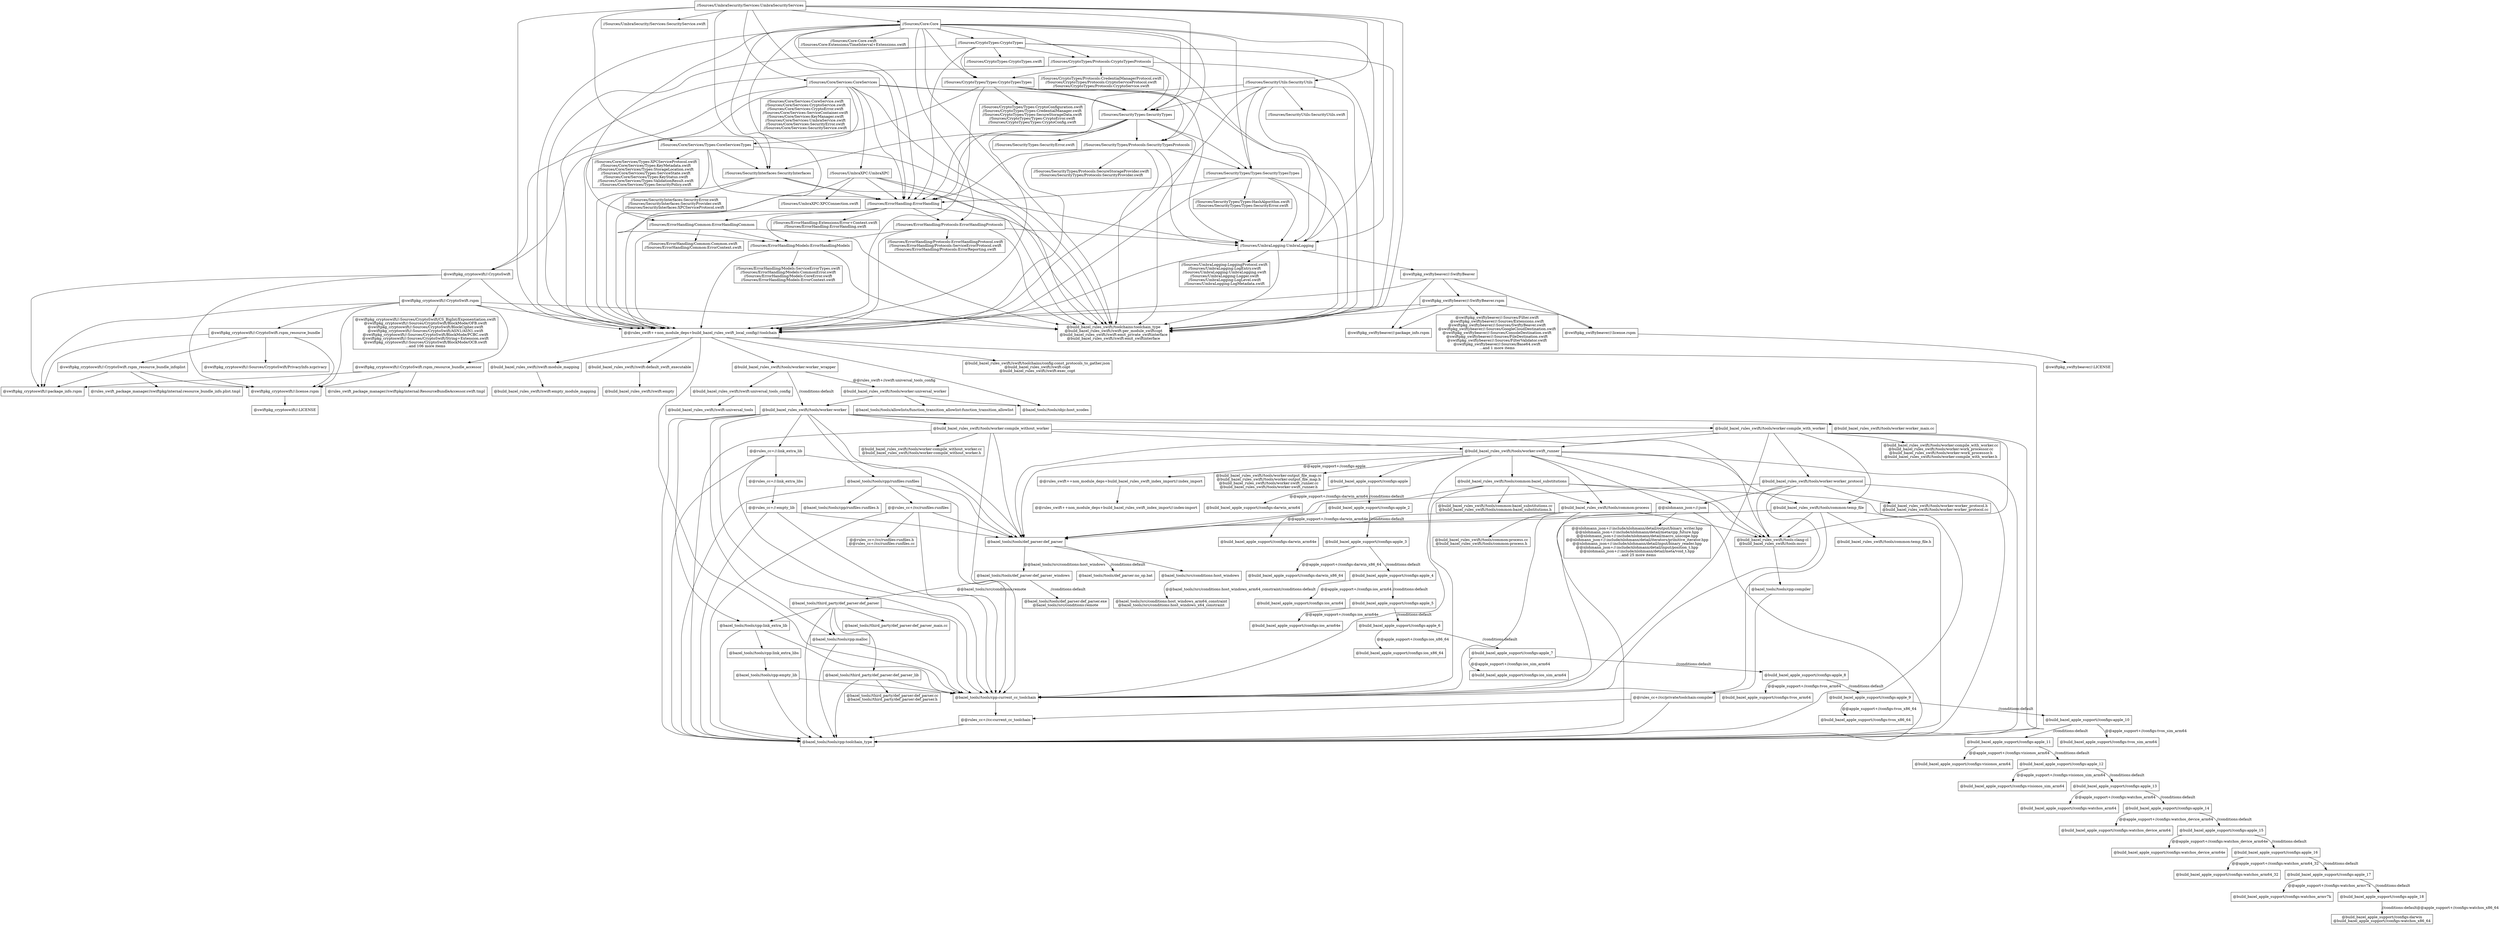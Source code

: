 digraph mygraph {
  node [shape=box];
  "//Sources/UmbraSecurity/Services:UmbraSecurityServices"
  "//Sources/UmbraSecurity/Services:UmbraSecurityServices" -> "//Sources/SecurityInterfaces:SecurityInterfaces"
  "//Sources/UmbraSecurity/Services:UmbraSecurityServices" -> "//Sources/Core/Services/Types:CoreServicesTypes"
  "//Sources/UmbraSecurity/Services:UmbraSecurityServices" -> "//Sources/UmbraSecurity/Services:SecurityService.swift"
  "//Sources/UmbraSecurity/Services:UmbraSecurityServices" -> "@@rules_swift++non_module_deps+build_bazel_rules_swift_local_config//:toolchain"
  "//Sources/UmbraSecurity/Services:UmbraSecurityServices" -> "//Sources/ErrorHandling:ErrorHandling"
  "//Sources/UmbraSecurity/Services:UmbraSecurityServices" -> "//Sources/Core/Services:CoreServices"
  "//Sources/UmbraSecurity/Services:UmbraSecurityServices" -> "//Sources/SecurityTypes:SecurityTypes"
  "//Sources/UmbraSecurity/Services:UmbraSecurityServices" -> "//Sources/Core:Core"
  "//Sources/UmbraSecurity/Services:UmbraSecurityServices" -> "//Sources/UmbraLogging:UmbraLogging"
  "//Sources/UmbraSecurity/Services:UmbraSecurityServices" -> "//Sources/SecurityUtils:SecurityUtils"
  "//Sources/UmbraSecurity/Services:UmbraSecurityServices" -> "@build_bazel_rules_swift//toolchains:toolchain_type\n@build_bazel_rules_swift//swift:per_module_swiftcopt\n@build_bazel_rules_swift//swift:emit_private_swiftinterface\n@build_bazel_rules_swift//swift:emit_swiftinterface"
  "//Sources/SecurityUtils:SecurityUtils"
  "//Sources/SecurityUtils:SecurityUtils" -> "//Sources/SecurityUtils:SecurityUtils.swift"
  "//Sources/SecurityUtils:SecurityUtils" -> "@build_bazel_rules_swift//toolchains:toolchain_type\n@build_bazel_rules_swift//swift:per_module_swiftcopt\n@build_bazel_rules_swift//swift:emit_private_swiftinterface\n@build_bazel_rules_swift//swift:emit_swiftinterface"
  "//Sources/SecurityUtils:SecurityUtils" -> "@@rules_swift++non_module_deps+build_bazel_rules_swift_local_config//:toolchain"
  "//Sources/SecurityUtils:SecurityUtils" -> "//Sources/UmbraLogging:UmbraLogging"
  "//Sources/SecurityUtils:SecurityUtils" -> "//Sources/SecurityTypes/Types:SecurityTypesTypes"
  "//Sources/SecurityUtils:SecurityUtils" -> "//Sources/SecurityTypes:SecurityTypes"
  "//Sources/SecurityUtils:SecurityUtils" -> "//Sources/ErrorHandling:ErrorHandling"
  "//Sources/SecurityUtils:SecurityUtils.swift"
  "//Sources/Core:Core"
  "//Sources/Core:Core" -> "//Sources/Core:Core.swift\n//Sources/Core:Extensions/TimeInterval+Extensions.swift"
  "//Sources/Core:Core" -> "@build_bazel_rules_swift//toolchains:toolchain_type\n@build_bazel_rules_swift//swift:per_module_swiftcopt\n@build_bazel_rules_swift//swift:emit_private_swiftinterface\n@build_bazel_rules_swift//swift:emit_swiftinterface"
  "//Sources/Core:Core" -> "@@rules_swift++non_module_deps+build_bazel_rules_swift_local_config//:toolchain"
  "//Sources/Core:Core" -> "//Sources/UmbraLogging:UmbraLogging"
  "//Sources/Core:Core" -> "//Sources/SecurityTypes/Types:SecurityTypesTypes"
  "//Sources/Core:Core" -> "//Sources/SecurityTypes/Protocols:SecurityTypesProtocols"
  "//Sources/Core:Core" -> "//Sources/CryptoTypes:CryptoTypes"
  "//Sources/Core:Core" -> "//Sources/CryptoTypes/Types:CryptoTypesTypes"
  "//Sources/Core:Core" -> "//Sources/SecurityTypes:SecurityTypes"
  "//Sources/Core:Core" -> "//Sources/CryptoTypes/Protocols:CryptoTypesProtocols"
  "//Sources/Core:Core" -> "//Sources/SecurityInterfaces:SecurityInterfaces"
  "//Sources/Core:Core" -> "//Sources/ErrorHandling:ErrorHandling"
  "//Sources/Core:Core" -> "//Sources/ErrorHandling/Protocols:ErrorHandlingProtocols"
  "//Sources/Core:Core" -> "//Sources/ErrorHandling/Models:ErrorHandlingModels"
  "//Sources/Core:Core" -> "//Sources/ErrorHandling/Common:ErrorHandlingCommon"
  "//Sources/CryptoTypes:CryptoTypes"
  "//Sources/CryptoTypes:CryptoTypes" -> "//Sources/CryptoTypes:CryptoTypes.swift"
  "//Sources/CryptoTypes:CryptoTypes" -> "@build_bazel_rules_swift//toolchains:toolchain_type\n@build_bazel_rules_swift//swift:per_module_swiftcopt\n@build_bazel_rules_swift//swift:emit_private_swiftinterface\n@build_bazel_rules_swift//swift:emit_swiftinterface"
  "//Sources/CryptoTypes:CryptoTypes" -> "@@rules_swift++non_module_deps+build_bazel_rules_swift_local_config//:toolchain"
  "//Sources/CryptoTypes:CryptoTypes" -> "//Sources/UmbraLogging:UmbraLogging"
  "//Sources/CryptoTypes:CryptoTypes" -> "//Sources/ErrorHandling:ErrorHandling"
  "//Sources/CryptoTypes:CryptoTypes" -> "//Sources/CryptoTypes/Types:CryptoTypesTypes"
  "//Sources/CryptoTypes:CryptoTypes" -> "//Sources/CryptoTypes/Protocols:CryptoTypesProtocols"
  "//Sources/CryptoTypes/Protocols:CryptoTypesProtocols"
  "//Sources/CryptoTypes/Protocols:CryptoTypesProtocols" -> "//Sources/CryptoTypes/Protocols:CredentialManagerProtocol.swift\n//Sources/CryptoTypes/Protocols:CryptoServiceProtocol.swift\n//Sources/CryptoTypes/Protocols:CryptoService.swift"
  "//Sources/CryptoTypes/Protocols:CryptoTypesProtocols" -> "@build_bazel_rules_swift//toolchains:toolchain_type\n@build_bazel_rules_swift//swift:per_module_swiftcopt\n@build_bazel_rules_swift//swift:emit_private_swiftinterface\n@build_bazel_rules_swift//swift:emit_swiftinterface"
  "//Sources/CryptoTypes/Protocols:CryptoTypesProtocols" -> "//Sources/CryptoTypes/Types:CryptoTypesTypes"
  "//Sources/CryptoTypes/Protocols:CryptoTypesProtocols" -> "@@rules_swift++non_module_deps+build_bazel_rules_swift_local_config//:toolchain"
  "//Sources/CryptoTypes/Protocols:CryptoTypesProtocols" -> "//Sources/SecurityTypes:SecurityTypes"
  "//Sources/CryptoTypes/Protocols:CredentialManagerProtocol.swift\n//Sources/CryptoTypes/Protocols:CryptoServiceProtocol.swift\n//Sources/CryptoTypes/Protocols:CryptoService.swift"
  "//Sources/CryptoTypes/Types:CryptoTypesTypes"
  "//Sources/CryptoTypes/Types:CryptoTypesTypes" -> "//Sources/CryptoTypes/Types:CryptoConfiguration.swift\n//Sources/CryptoTypes/Types:CredentialManager.swift\n//Sources/CryptoTypes/Types:SecureStorageData.swift\n//Sources/CryptoTypes/Types:CryptoError.swift\n//Sources/CryptoTypes/Types:CryptoConfig.swift"
  "//Sources/CryptoTypes/Types:CryptoTypesTypes" -> "@build_bazel_rules_swift//toolchains:toolchain_type\n@build_bazel_rules_swift//swift:per_module_swiftcopt\n@build_bazel_rules_swift//swift:emit_private_swiftinterface\n@build_bazel_rules_swift//swift:emit_swiftinterface"
  "//Sources/CryptoTypes/Types:CryptoTypesTypes" -> "//Sources/SecurityTypes:SecurityTypes"
  "//Sources/CryptoTypes/Types:CryptoTypesTypes" -> "@@rules_swift++non_module_deps+build_bazel_rules_swift_local_config//:toolchain"
  "//Sources/CryptoTypes/Types:CryptoTypesTypes" -> "@swiftpkg_cryptoswift//:CryptoSwift"
  "//Sources/CryptoTypes/Types:CryptoTypesTypes" -> "//Sources/SecurityTypes/Protocols:SecurityTypesProtocols"
  "//Sources/CryptoTypes/Types:CryptoConfiguration.swift\n//Sources/CryptoTypes/Types:CredentialManager.swift\n//Sources/CryptoTypes/Types:SecureStorageData.swift\n//Sources/CryptoTypes/Types:CryptoError.swift\n//Sources/CryptoTypes/Types:CryptoConfig.swift"
  "//Sources/CryptoTypes:CryptoTypes.swift"
  "//Sources/Core:Core.swift\n//Sources/Core:Extensions/TimeInterval+Extensions.swift"
  "//Sources/Core/Services:CoreServices"
  "//Sources/Core/Services:CoreServices" -> "//Sources/Core/Services:CoreService.swift\n//Sources/Core/Services:CryptoService.swift\n//Sources/Core/Services:CryptoError.swift\n//Sources/Core/Services:ServiceContainer.swift\n//Sources/Core/Services:KeyManager.swift\n//Sources/Core/Services:UmbraService.swift\n//Sources/Core/Services:SecurityError.swift\n//Sources/Core/Services:SecurityService.swift"
  "//Sources/Core/Services:CoreServices" -> "//Sources/Core/Services/Types:CoreServicesTypes"
  "//Sources/Core/Services:CoreServices" -> "@build_bazel_rules_swift//toolchains:toolchain_type\n@build_bazel_rules_swift//swift:per_module_swiftcopt\n@build_bazel_rules_swift//swift:emit_private_swiftinterface\n@build_bazel_rules_swift//swift:emit_swiftinterface"
  "//Sources/Core/Services:CoreServices" -> "@@rules_swift++non_module_deps+build_bazel_rules_swift_local_config//:toolchain"
  "//Sources/Core/Services:CoreServices" -> "//Sources/UmbraLogging:UmbraLogging"
  "//Sources/Core/Services:CoreServices" -> "//Sources/ErrorHandling:ErrorHandling"
  "//Sources/Core/Services:CoreServices" -> "@swiftpkg_cryptoswift//:CryptoSwift"
  "//Sources/Core/Services:CoreServices" -> "//Sources/SecurityTypes:SecurityTypes"
  "//Sources/Core/Services:CoreServices" -> "//Sources/UmbraXPC:UmbraXPC"
  "//Sources/UmbraXPC:UmbraXPC"
  "//Sources/UmbraXPC:UmbraXPC" -> "//Sources/UmbraXPC:XPCConnection.swift"
  "//Sources/UmbraXPC:UmbraXPC" -> "@build_bazel_rules_swift//toolchains:toolchain_type\n@build_bazel_rules_swift//swift:per_module_swiftcopt\n@build_bazel_rules_swift//swift:emit_private_swiftinterface\n@build_bazel_rules_swift//swift:emit_swiftinterface"
  "//Sources/UmbraXPC:UmbraXPC" -> "@@rules_swift++non_module_deps+build_bazel_rules_swift_local_config//:toolchain"
  "//Sources/UmbraXPC:UmbraXPC" -> "//Sources/UmbraLogging:UmbraLogging"
  "//Sources/UmbraXPC:UmbraXPC" -> "//Sources/ErrorHandling:ErrorHandling"
  "//Sources/UmbraXPC:XPCConnection.swift"
  "//Sources/SecurityTypes:SecurityTypes"
  "//Sources/SecurityTypes:SecurityTypes" -> "//Sources/SecurityTypes:SecurityError.swift"
  "//Sources/SecurityTypes:SecurityTypes" -> "@build_bazel_rules_swift//toolchains:toolchain_type\n@build_bazel_rules_swift//swift:per_module_swiftcopt\n@build_bazel_rules_swift//swift:emit_private_swiftinterface\n@build_bazel_rules_swift//swift:emit_swiftinterface"
  "//Sources/SecurityTypes:SecurityTypes" -> "@@rules_swift++non_module_deps+build_bazel_rules_swift_local_config//:toolchain"
  "//Sources/SecurityTypes:SecurityTypes" -> "//Sources/SecurityTypes/Types:SecurityTypesTypes"
  "//Sources/SecurityTypes:SecurityTypes" -> "//Sources/SecurityTypes/Protocols:SecurityTypesProtocols"
  "//Sources/SecurityTypes:SecurityTypes" -> "//Sources/SecurityInterfaces:SecurityInterfaces"
  "//Sources/SecurityTypes:SecurityTypes" -> "//Sources/ErrorHandling:ErrorHandling"
  "//Sources/SecurityTypes/Protocols:SecurityTypesProtocols"
  "//Sources/SecurityTypes/Protocols:SecurityTypesProtocols" -> "//Sources/SecurityTypes/Protocols:SecureStorageProvider.swift\n//Sources/SecurityTypes/Protocols:SecurityProvider.swift"
  "//Sources/SecurityTypes/Protocols:SecurityTypesProtocols" -> "@build_bazel_rules_swift//toolchains:toolchain_type\n@build_bazel_rules_swift//swift:per_module_swiftcopt\n@build_bazel_rules_swift//swift:emit_private_swiftinterface\n@build_bazel_rules_swift//swift:emit_swiftinterface"
  "//Sources/SecurityTypes/Protocols:SecurityTypesProtocols" -> "@@rules_swift++non_module_deps+build_bazel_rules_swift_local_config//:toolchain"
  "//Sources/SecurityTypes/Protocols:SecurityTypesProtocols" -> "//Sources/UmbraLogging:UmbraLogging"
  "//Sources/SecurityTypes/Protocols:SecurityTypesProtocols" -> "//Sources/SecurityTypes/Types:SecurityTypesTypes"
  "//Sources/SecurityTypes/Protocols:SecurityTypesProtocols" -> "//Sources/ErrorHandling:ErrorHandling"
  "//Sources/SecurityTypes/Protocols:SecureStorageProvider.swift\n//Sources/SecurityTypes/Protocols:SecurityProvider.swift"
  "//Sources/SecurityTypes/Types:SecurityTypesTypes"
  "//Sources/SecurityTypes/Types:SecurityTypesTypes" -> "//Sources/SecurityTypes/Types:HashAlgorithm.swift\n//Sources/SecurityTypes/Types:SecurityError.swift"
  "//Sources/SecurityTypes/Types:SecurityTypesTypes" -> "@build_bazel_rules_swift//toolchains:toolchain_type\n@build_bazel_rules_swift//swift:per_module_swiftcopt\n@build_bazel_rules_swift//swift:emit_private_swiftinterface\n@build_bazel_rules_swift//swift:emit_swiftinterface"
  "//Sources/SecurityTypes/Types:SecurityTypesTypes" -> "@@rules_swift++non_module_deps+build_bazel_rules_swift_local_config//:toolchain"
  "//Sources/SecurityTypes/Types:SecurityTypesTypes" -> "//Sources/UmbraLogging:UmbraLogging"
  "//Sources/SecurityTypes/Types:SecurityTypesTypes" -> "//Sources/ErrorHandling:ErrorHandling"
  "//Sources/SecurityTypes/Types:HashAlgorithm.swift\n//Sources/SecurityTypes/Types:SecurityError.swift"
  "//Sources/SecurityTypes:SecurityError.swift"
  "@swiftpkg_cryptoswift//:CryptoSwift"
  "@swiftpkg_cryptoswift//:CryptoSwift" -> "@swiftpkg_cryptoswift//:license.rspm"
  "@swiftpkg_cryptoswift//:CryptoSwift" -> "@swiftpkg_cryptoswift//:package_info.rspm"
  "@swiftpkg_cryptoswift//:CryptoSwift" -> "@swiftpkg_cryptoswift//:CryptoSwift.rspm"
  "@swiftpkg_cryptoswift//:CryptoSwift" -> "@@rules_swift++non_module_deps+build_bazel_rules_swift_local_config//:toolchain"
  "@swiftpkg_cryptoswift//:CryptoSwift.rspm"
  "@swiftpkg_cryptoswift//:CryptoSwift.rspm" -> "@swiftpkg_cryptoswift//:license.rspm"
  "@swiftpkg_cryptoswift//:CryptoSwift.rspm" -> "@swiftpkg_cryptoswift//:package_info.rspm"
  "@swiftpkg_cryptoswift//:CryptoSwift.rspm" -> "@swiftpkg_cryptoswift//:CryptoSwift.rspm_resource_bundle"
  "@swiftpkg_cryptoswift//:CryptoSwift.rspm" -> "@@rules_swift++non_module_deps+build_bazel_rules_swift_local_config//:toolchain"
  "@swiftpkg_cryptoswift//:CryptoSwift.rspm" -> "@swiftpkg_cryptoswift//:Sources/CryptoSwift/CS_BigInt/Exponentiation.swift\n@swiftpkg_cryptoswift//:Sources/CryptoSwift/BlockMode/OFB.swift\n@swiftpkg_cryptoswift//:Sources/CryptoSwift/BlockCipher.swift\n@swiftpkg_cryptoswift//:Sources/CryptoSwift/ASN1/ASN1.swift\n@swiftpkg_cryptoswift//:Sources/CryptoSwift/BlockMode/PCBC.swift\n@swiftpkg_cryptoswift//:Sources/CryptoSwift/String+Extension.swift\n@swiftpkg_cryptoswift//:Sources/CryptoSwift/BlockMode/OCB.swift\n...and 106 more items"
  "@swiftpkg_cryptoswift//:CryptoSwift.rspm" -> "@swiftpkg_cryptoswift//:CryptoSwift.rspm_resource_bundle_accessor"
  "@swiftpkg_cryptoswift//:CryptoSwift.rspm" -> "@build_bazel_rules_swift//toolchains:toolchain_type\n@build_bazel_rules_swift//swift:per_module_swiftcopt\n@build_bazel_rules_swift//swift:emit_private_swiftinterface\n@build_bazel_rules_swift//swift:emit_swiftinterface"
  "@swiftpkg_cryptoswift//:CryptoSwift.rspm_resource_bundle_accessor"
  "@swiftpkg_cryptoswift//:CryptoSwift.rspm_resource_bundle_accessor" -> "@swiftpkg_cryptoswift//:license.rspm"
  "@swiftpkg_cryptoswift//:CryptoSwift.rspm_resource_bundle_accessor" -> "@swiftpkg_cryptoswift//:package_info.rspm"
  "@swiftpkg_cryptoswift//:CryptoSwift.rspm_resource_bundle_accessor" -> "@rules_swift_package_manager//swiftpkg/internal:ResourceBundleAccessor.swift.tmpl"
  "@rules_swift_package_manager//swiftpkg/internal:ResourceBundleAccessor.swift.tmpl"
  "@swiftpkg_cryptoswift//:Sources/CryptoSwift/CS_BigInt/Exponentiation.swift\n@swiftpkg_cryptoswift//:Sources/CryptoSwift/BlockMode/OFB.swift\n@swiftpkg_cryptoswift//:Sources/CryptoSwift/BlockCipher.swift\n@swiftpkg_cryptoswift//:Sources/CryptoSwift/ASN1/ASN1.swift\n@swiftpkg_cryptoswift//:Sources/CryptoSwift/BlockMode/PCBC.swift\n@swiftpkg_cryptoswift//:Sources/CryptoSwift/String+Extension.swift\n@swiftpkg_cryptoswift//:Sources/CryptoSwift/BlockMode/OCB.swift\n...and 106 more items"
  "@swiftpkg_cryptoswift//:CryptoSwift.rspm_resource_bundle"
  "@swiftpkg_cryptoswift//:CryptoSwift.rspm_resource_bundle" -> "@swiftpkg_cryptoswift//:license.rspm"
  "@swiftpkg_cryptoswift//:CryptoSwift.rspm_resource_bundle" -> "@swiftpkg_cryptoswift//:package_info.rspm"
  "@swiftpkg_cryptoswift//:CryptoSwift.rspm_resource_bundle" -> "@swiftpkg_cryptoswift//:CryptoSwift.rspm_resource_bundle_infoplist"
  "@swiftpkg_cryptoswift//:CryptoSwift.rspm_resource_bundle" -> "@swiftpkg_cryptoswift//:Sources/CryptoSwift/PrivacyInfo.xcprivacy"
  "@swiftpkg_cryptoswift//:Sources/CryptoSwift/PrivacyInfo.xcprivacy"
  "@swiftpkg_cryptoswift//:CryptoSwift.rspm_resource_bundle_infoplist"
  "@swiftpkg_cryptoswift//:CryptoSwift.rspm_resource_bundle_infoplist" -> "@swiftpkg_cryptoswift//:license.rspm"
  "@swiftpkg_cryptoswift//:CryptoSwift.rspm_resource_bundle_infoplist" -> "@swiftpkg_cryptoswift//:package_info.rspm"
  "@swiftpkg_cryptoswift//:CryptoSwift.rspm_resource_bundle_infoplist" -> "@rules_swift_package_manager//swiftpkg/internal:resource_bundle_info.plist.tmpl"
  "@rules_swift_package_manager//swiftpkg/internal:resource_bundle_info.plist.tmpl"
  "@swiftpkg_cryptoswift//:package_info.rspm"
  "@swiftpkg_cryptoswift//:license.rspm"
  "@swiftpkg_cryptoswift//:license.rspm" -> "@swiftpkg_cryptoswift//:LICENSE"
  "@swiftpkg_cryptoswift//:LICENSE"
  "//Sources/Core/Services:CoreService.swift\n//Sources/Core/Services:CryptoService.swift\n//Sources/Core/Services:CryptoError.swift\n//Sources/Core/Services:ServiceContainer.swift\n//Sources/Core/Services:KeyManager.swift\n//Sources/Core/Services:UmbraService.swift\n//Sources/Core/Services:SecurityError.swift\n//Sources/Core/Services:SecurityService.swift"
  "//Sources/UmbraSecurity/Services:SecurityService.swift"
  "//Sources/Core/Services/Types:CoreServicesTypes"
  "//Sources/Core/Services/Types:CoreServicesTypes" -> "//Sources/Core/Services/Types:XPCServiceProtocol.swift\n//Sources/Core/Services/Types:KeyMetadata.swift\n//Sources/Core/Services/Types:StorageLocation.swift\n//Sources/Core/Services/Types:ServiceState.swift\n//Sources/Core/Services/Types:KeyStatus.swift\n//Sources/Core/Services/Types:ValidationResult.swift\n//Sources/Core/Services/Types:SecurityPolicy.swift"
  "//Sources/Core/Services/Types:CoreServicesTypes" -> "@build_bazel_rules_swift//toolchains:toolchain_type\n@build_bazel_rules_swift//swift:per_module_swiftcopt\n@build_bazel_rules_swift//swift:emit_private_swiftinterface\n@build_bazel_rules_swift//swift:emit_swiftinterface"
  "//Sources/Core/Services/Types:CoreServicesTypes" -> "@@rules_swift++non_module_deps+build_bazel_rules_swift_local_config//:toolchain"
  "//Sources/Core/Services/Types:CoreServicesTypes" -> "//Sources/SecurityInterfaces:SecurityInterfaces"
  "//Sources/Core/Services/Types:CoreServicesTypes" -> "//Sources/ErrorHandling:ErrorHandling"
  "//Sources/Core/Services/Types:XPCServiceProtocol.swift\n//Sources/Core/Services/Types:KeyMetadata.swift\n//Sources/Core/Services/Types:StorageLocation.swift\n//Sources/Core/Services/Types:ServiceState.swift\n//Sources/Core/Services/Types:KeyStatus.swift\n//Sources/Core/Services/Types:ValidationResult.swift\n//Sources/Core/Services/Types:SecurityPolicy.swift"
  "//Sources/SecurityInterfaces:SecurityInterfaces"
  "//Sources/SecurityInterfaces:SecurityInterfaces" -> "//Sources/ErrorHandling:ErrorHandling"
  "//Sources/SecurityInterfaces:SecurityInterfaces" -> "//Sources/SecurityInterfaces:SecurityError.swift\n//Sources/SecurityInterfaces:SecurityProvider.swift\n//Sources/SecurityInterfaces:XPCServiceProtocol.swift"
  "//Sources/SecurityInterfaces:SecurityInterfaces" -> "@@rules_swift++non_module_deps+build_bazel_rules_swift_local_config//:toolchain"
  "//Sources/SecurityInterfaces:SecurityInterfaces" -> "@build_bazel_rules_swift//toolchains:toolchain_type\n@build_bazel_rules_swift//swift:per_module_swiftcopt\n@build_bazel_rules_swift//swift:emit_private_swiftinterface\n@build_bazel_rules_swift//swift:emit_swiftinterface"
  "//Sources/SecurityInterfaces:SecurityError.swift\n//Sources/SecurityInterfaces:SecurityProvider.swift\n//Sources/SecurityInterfaces:XPCServiceProtocol.swift"
  "//Sources/ErrorHandling:ErrorHandling"
  "//Sources/ErrorHandling:ErrorHandling" -> "//Sources/ErrorHandling:Extensions/Error+Context.swift\n//Sources/ErrorHandling:ErrorHandling.swift"
  "//Sources/ErrorHandling:ErrorHandling" -> "@build_bazel_rules_swift//toolchains:toolchain_type\n@build_bazel_rules_swift//swift:per_module_swiftcopt\n@build_bazel_rules_swift//swift:emit_private_swiftinterface\n@build_bazel_rules_swift//swift:emit_swiftinterface"
  "//Sources/ErrorHandling:ErrorHandling" -> "//Sources/ErrorHandling/Common:ErrorHandlingCommon"
  "//Sources/ErrorHandling:ErrorHandling" -> "@@rules_swift++non_module_deps+build_bazel_rules_swift_local_config//:toolchain"
  "//Sources/ErrorHandling:ErrorHandling" -> "//Sources/ErrorHandling/Protocols:ErrorHandlingProtocols"
  "//Sources/ErrorHandling:ErrorHandling" -> "//Sources/ErrorHandling/Models:ErrorHandlingModels"
  "//Sources/ErrorHandling/Protocols:ErrorHandlingProtocols"
  "//Sources/ErrorHandling/Protocols:ErrorHandlingProtocols" -> "//Sources/ErrorHandling/Protocols:ErrorHandlingProtocol.swift\n//Sources/ErrorHandling/Protocols:ServiceErrorProtocol.swift\n//Sources/ErrorHandling/Protocols:ErrorReporting.swift"
  "//Sources/ErrorHandling/Protocols:ErrorHandlingProtocols" -> "//Sources/ErrorHandling/Models:ErrorHandlingModels"
  "//Sources/ErrorHandling/Protocols:ErrorHandlingProtocols" -> "@@rules_swift++non_module_deps+build_bazel_rules_swift_local_config//:toolchain"
  "//Sources/ErrorHandling/Protocols:ErrorHandlingProtocols" -> "//Sources/UmbraLogging:UmbraLogging"
  "//Sources/ErrorHandling/Protocols:ErrorHandlingProtocols" -> "@build_bazel_rules_swift//toolchains:toolchain_type\n@build_bazel_rules_swift//swift:per_module_swiftcopt\n@build_bazel_rules_swift//swift:emit_private_swiftinterface\n@build_bazel_rules_swift//swift:emit_swiftinterface"
  "//Sources/UmbraLogging:UmbraLogging"
  "//Sources/UmbraLogging:UmbraLogging" -> "//Sources/UmbraLogging:LoggingProtocol.swift\n//Sources/UmbraLogging:LogEntry.swift\n//Sources/UmbraLogging:UmbraLogging.swift\n//Sources/UmbraLogging:Logger.swift\n//Sources/UmbraLogging:LogLevel.swift\n//Sources/UmbraLogging:LogMetadata.swift"
  "//Sources/UmbraLogging:UmbraLogging" -> "@build_bazel_rules_swift//toolchains:toolchain_type\n@build_bazel_rules_swift//swift:per_module_swiftcopt\n@build_bazel_rules_swift//swift:emit_private_swiftinterface\n@build_bazel_rules_swift//swift:emit_swiftinterface"
  "//Sources/UmbraLogging:UmbraLogging" -> "@@rules_swift++non_module_deps+build_bazel_rules_swift_local_config//:toolchain"
  "//Sources/UmbraLogging:UmbraLogging" -> "@swiftpkg_swiftybeaver//:SwiftyBeaver"
  "@swiftpkg_swiftybeaver//:SwiftyBeaver"
  "@swiftpkg_swiftybeaver//:SwiftyBeaver" -> "@swiftpkg_swiftybeaver//:license.rspm"
  "@swiftpkg_swiftybeaver//:SwiftyBeaver" -> "@swiftpkg_swiftybeaver//:package_info.rspm"
  "@swiftpkg_swiftybeaver//:SwiftyBeaver" -> "@swiftpkg_swiftybeaver//:SwiftyBeaver.rspm"
  "@swiftpkg_swiftybeaver//:SwiftyBeaver" -> "@@rules_swift++non_module_deps+build_bazel_rules_swift_local_config//:toolchain"
  "@swiftpkg_swiftybeaver//:SwiftyBeaver.rspm"
  "@swiftpkg_swiftybeaver//:SwiftyBeaver.rspm" -> "@swiftpkg_swiftybeaver//:license.rspm"
  "@swiftpkg_swiftybeaver//:SwiftyBeaver.rspm" -> "@swiftpkg_swiftybeaver//:package_info.rspm"
  "@swiftpkg_swiftybeaver//:SwiftyBeaver.rspm" -> "@@rules_swift++non_module_deps+build_bazel_rules_swift_local_config//:toolchain"
  "@swiftpkg_swiftybeaver//:SwiftyBeaver.rspm" -> "@swiftpkg_swiftybeaver//:Sources/Filter.swift\n@swiftpkg_swiftybeaver//:Sources/Extensions.swift\n@swiftpkg_swiftybeaver//:Sources/SwiftyBeaver.swift\n@swiftpkg_swiftybeaver//:Sources/GoogleCloudDestination.swift\n@swiftpkg_swiftybeaver//:Sources/ConsoleDestination.swift\n@swiftpkg_swiftybeaver//:Sources/FileDestination.swift\n@swiftpkg_swiftybeaver//:Sources/FilterValidator.swift\n@swiftpkg_swiftybeaver//:Sources/Base64.swift\n...and 1 more items"
  "@swiftpkg_swiftybeaver//:SwiftyBeaver.rspm" -> "@build_bazel_rules_swift//toolchains:toolchain_type\n@build_bazel_rules_swift//swift:per_module_swiftcopt\n@build_bazel_rules_swift//swift:emit_private_swiftinterface\n@build_bazel_rules_swift//swift:emit_swiftinterface"
  "@swiftpkg_swiftybeaver//:Sources/Filter.swift\n@swiftpkg_swiftybeaver//:Sources/Extensions.swift\n@swiftpkg_swiftybeaver//:Sources/SwiftyBeaver.swift\n@swiftpkg_swiftybeaver//:Sources/GoogleCloudDestination.swift\n@swiftpkg_swiftybeaver//:Sources/ConsoleDestination.swift\n@swiftpkg_swiftybeaver//:Sources/FileDestination.swift\n@swiftpkg_swiftybeaver//:Sources/FilterValidator.swift\n@swiftpkg_swiftybeaver//:Sources/Base64.swift\n...and 1 more items"
  "@swiftpkg_swiftybeaver//:package_info.rspm"
  "@swiftpkg_swiftybeaver//:license.rspm"
  "@swiftpkg_swiftybeaver//:license.rspm" -> "@swiftpkg_swiftybeaver//:LICENSE"
  "@swiftpkg_swiftybeaver//:LICENSE"
  "//Sources/UmbraLogging:LoggingProtocol.swift\n//Sources/UmbraLogging:LogEntry.swift\n//Sources/UmbraLogging:UmbraLogging.swift\n//Sources/UmbraLogging:Logger.swift\n//Sources/UmbraLogging:LogLevel.swift\n//Sources/UmbraLogging:LogMetadata.swift"
  "//Sources/ErrorHandling/Protocols:ErrorHandlingProtocol.swift\n//Sources/ErrorHandling/Protocols:ServiceErrorProtocol.swift\n//Sources/ErrorHandling/Protocols:ErrorReporting.swift"
  "//Sources/ErrorHandling/Common:ErrorHandlingCommon"
  "//Sources/ErrorHandling/Common:ErrorHandlingCommon" -> "//Sources/ErrorHandling/Common:Common.swift\n//Sources/ErrorHandling/Common:ErrorContext.swift"
  "//Sources/ErrorHandling/Common:ErrorHandlingCommon" -> "@build_bazel_rules_swift//toolchains:toolchain_type\n@build_bazel_rules_swift//swift:per_module_swiftcopt\n@build_bazel_rules_swift//swift:emit_private_swiftinterface\n@build_bazel_rules_swift//swift:emit_swiftinterface"
  "//Sources/ErrorHandling/Common:ErrorHandlingCommon" -> "@@rules_swift++non_module_deps+build_bazel_rules_swift_local_config//:toolchain"
  "//Sources/ErrorHandling/Common:ErrorHandlingCommon" -> "//Sources/ErrorHandling/Models:ErrorHandlingModels"
  "//Sources/ErrorHandling/Models:ErrorHandlingModels"
  "//Sources/ErrorHandling/Models:ErrorHandlingModels" -> "//Sources/ErrorHandling/Models:ServiceErrorTypes.swift\n//Sources/ErrorHandling/Models:CommonError.swift\n//Sources/ErrorHandling/Models:CoreError.swift\n//Sources/ErrorHandling/Models:ErrorContext.swift"
  "//Sources/ErrorHandling/Models:ErrorHandlingModels" -> "@build_bazel_rules_swift//toolchains:toolchain_type\n@build_bazel_rules_swift//swift:per_module_swiftcopt\n@build_bazel_rules_swift//swift:emit_private_swiftinterface\n@build_bazel_rules_swift//swift:emit_swiftinterface"
  "//Sources/ErrorHandling/Models:ErrorHandlingModels" -> "@@rules_swift++non_module_deps+build_bazel_rules_swift_local_config//:toolchain"
  "//Sources/ErrorHandling/Models:ServiceErrorTypes.swift\n//Sources/ErrorHandling/Models:CommonError.swift\n//Sources/ErrorHandling/Models:CoreError.swift\n//Sources/ErrorHandling/Models:ErrorContext.swift"
  "@@rules_swift++non_module_deps+build_bazel_rules_swift_local_config//:toolchain"
  "@@rules_swift++non_module_deps+build_bazel_rules_swift_local_config//:toolchain" -> "@build_bazel_rules_swift//swift:default_swift_executable"
  "@@rules_swift++non_module_deps+build_bazel_rules_swift_local_config//:toolchain" -> "@bazel_tools//tools/cpp:toolchain_type"
  "@@rules_swift++non_module_deps+build_bazel_rules_swift_local_config//:toolchain" -> "@bazel_tools//tools/objc:host_xcodes"
  "@@rules_swift++non_module_deps+build_bazel_rules_swift_local_config//:toolchain" -> "@build_bazel_rules_swift//tools/worker:worker_wrapper"
  "@@rules_swift++non_module_deps+build_bazel_rules_swift_local_config//:toolchain" -> "@build_bazel_rules_swift//swift/toolchains/config:const_protocols_to_gather.json\n@build_bazel_rules_swift//swift:copt\n@build_bazel_rules_swift//swift:exec_copt"
  "@@rules_swift++non_module_deps+build_bazel_rules_swift_local_config//:toolchain" -> "@bazel_tools//tools/cpp:current_cc_toolchain"
  "@@rules_swift++non_module_deps+build_bazel_rules_swift_local_config//:toolchain" -> "@build_bazel_rules_swift//swift:module_mapping"
  "@build_bazel_rules_swift//swift:module_mapping"
  "@build_bazel_rules_swift//swift:module_mapping" -> "@build_bazel_rules_swift//swift:empty_module_mapping"
  "@build_bazel_rules_swift//swift:empty_module_mapping"
  "@build_bazel_rules_swift//swift/toolchains/config:const_protocols_to_gather.json\n@build_bazel_rules_swift//swift:copt\n@build_bazel_rules_swift//swift:exec_copt"
  "@build_bazel_rules_swift//tools/worker:worker_wrapper"
  "@build_bazel_rules_swift//tools/worker:worker_wrapper" -> "@build_bazel_rules_swift//tools/worker:universal_worker"
  [label="@@rules_swift+//swift:universal_tools_config"];
  "@build_bazel_rules_swift//tools/worker:worker_wrapper" -> "@build_bazel_rules_swift//swift:universal_tools_config"
  "@build_bazel_rules_swift//tools/worker:worker_wrapper" -> "@build_bazel_rules_swift//tools/worker:worker"
  [label="//conditions:default"];
  "@build_bazel_rules_swift//swift:universal_tools_config"
  "@build_bazel_rules_swift//swift:universal_tools_config" -> "@build_bazel_rules_swift//swift:universal_tools"
  "@build_bazel_rules_swift//swift:universal_tools"
  "@build_bazel_rules_swift//tools/worker:universal_worker"
  "@build_bazel_rules_swift//tools/worker:universal_worker" -> "@build_bazel_rules_swift//tools/worker:worker"
  "@build_bazel_rules_swift//tools/worker:universal_worker" -> "@bazel_tools//tools/objc:host_xcodes"
  "@build_bazel_rules_swift//tools/worker:universal_worker" -> "@bazel_tools//tools/allowlists/function_transition_allowlist:function_transition_allowlist"
  "@bazel_tools//tools/allowlists/function_transition_allowlist:function_transition_allowlist"
  "@build_bazel_rules_swift//tools/worker:worker"
  "@build_bazel_rules_swift//tools/worker:worker" -> "@build_bazel_rules_swift//tools/worker:worker_main.cc"
  "@build_bazel_rules_swift//tools/worker:worker" -> "@build_bazel_rules_swift//tools/worker:compile_with_worker"
  "@build_bazel_rules_swift//tools/worker:worker" -> "@build_bazel_rules_swift//tools/worker:compile_without_worker"
  "@build_bazel_rules_swift//tools/worker:worker" -> "@bazel_tools//tools/cpp/runfiles:runfiles"
  "@build_bazel_rules_swift//tools/worker:worker" -> "@@rules_cc+//:link_extra_lib"
  "@build_bazel_rules_swift//tools/worker:worker" -> "@bazel_tools//tools/cpp:malloc"
  "@build_bazel_rules_swift//tools/worker:worker" -> "@bazel_tools//tools/cpp:link_extra_lib"
  "@build_bazel_rules_swift//tools/worker:worker" -> "@bazel_tools//tools/cpp:current_cc_toolchain"
  "@build_bazel_rules_swift//tools/worker:worker" -> "@bazel_tools//tools/def_parser:def_parser"
  "@build_bazel_rules_swift//tools/worker:worker" -> "@bazel_tools//tools/cpp:toolchain_type"
  "@@rules_cc+//:link_extra_lib"
  "@@rules_cc+//:link_extra_lib" -> "@@rules_cc+//:link_extra_libs"
  "@@rules_cc+//:link_extra_lib" -> "@bazel_tools//tools/def_parser:def_parser"
  "@@rules_cc+//:link_extra_lib" -> "@bazel_tools//tools/cpp:current_cc_toolchain"
  "@@rules_cc+//:link_extra_lib" -> "@bazel_tools//tools/cpp:toolchain_type"
  "@@rules_cc+//:link_extra_libs"
  "@@rules_cc+//:link_extra_libs" -> "@@rules_cc+//:empty_lib"
  "@bazel_tools//tools/cpp/runfiles:runfiles"
  "@bazel_tools//tools/cpp/runfiles:runfiles" -> "@bazel_tools//tools/cpp/runfiles:runfiles.h"
  "@bazel_tools//tools/cpp/runfiles:runfiles" -> "@@rules_cc+//cc/runfiles:runfiles"
  "@bazel_tools//tools/cpp/runfiles:runfiles" -> "@bazel_tools//tools/def_parser:def_parser"
  "@bazel_tools//tools/cpp/runfiles:runfiles" -> "@bazel_tools//tools/cpp:current_cc_toolchain"
  "@bazel_tools//tools/cpp/runfiles:runfiles" -> "@bazel_tools//tools/cpp:toolchain_type"
  "@@rules_cc+//cc/runfiles:runfiles"
  "@@rules_cc+//cc/runfiles:runfiles" -> "@@rules_cc+//cc/runfiles:runfiles.h\n@@rules_cc+//cc/runfiles:runfiles.cc"
  "@@rules_cc+//cc/runfiles:runfiles" -> "@bazel_tools//tools/cpp:toolchain_type"
  "@@rules_cc+//cc/runfiles:runfiles" -> "@bazel_tools//tools/cpp:current_cc_toolchain"
  "@@rules_cc+//cc/runfiles:runfiles" -> "@bazel_tools//tools/def_parser:def_parser"
  "@@rules_cc+//cc/runfiles:runfiles.h\n@@rules_cc+//cc/runfiles:runfiles.cc"
  "@bazel_tools//tools/cpp/runfiles:runfiles.h"
  "@build_bazel_rules_swift//tools/worker:compile_without_worker"
  "@build_bazel_rules_swift//tools/worker:compile_without_worker" -> "@build_bazel_rules_swift//tools/worker:compile_without_worker.cc\n@build_bazel_rules_swift//tools/worker:compile_without_worker.h"
  "@build_bazel_rules_swift//tools/worker:compile_without_worker" -> "@build_bazel_rules_swift//tools:clang-cl\n@build_bazel_rules_swift//tools:msvc"
  "@build_bazel_rules_swift//tools/worker:compile_without_worker" -> "@build_bazel_rules_swift//tools/worker:swift_runner"
  "@build_bazel_rules_swift//tools/worker:compile_without_worker" -> "@bazel_tools//tools/def_parser:def_parser"
  "@build_bazel_rules_swift//tools/worker:compile_without_worker" -> "@bazel_tools//tools/cpp:current_cc_toolchain"
  "@build_bazel_rules_swift//tools/worker:compile_without_worker" -> "@bazel_tools//tools/cpp:toolchain_type"
  "@build_bazel_rules_swift//tools/worker:compile_without_worker.cc\n@build_bazel_rules_swift//tools/worker:compile_without_worker.h"
  "@build_bazel_rules_swift//tools/worker:compile_with_worker"
  "@build_bazel_rules_swift//tools/worker:compile_with_worker" -> "@build_bazel_rules_swift//tools/worker:compile_with_worker.cc\n@build_bazel_rules_swift//tools/worker:work_processor.cc\n@build_bazel_rules_swift//tools/worker:work_processor.h\n@build_bazel_rules_swift//tools/worker:compile_with_worker.h"
  "@build_bazel_rules_swift//tools/worker:compile_with_worker" -> "@build_bazel_rules_swift//tools/worker:swift_runner"
  "@build_bazel_rules_swift//tools/worker:compile_with_worker" -> "@build_bazel_rules_swift//tools/worker:worker_protocol"
  "@build_bazel_rules_swift//tools/worker:compile_with_worker" -> "@build_bazel_rules_swift//tools:clang-cl\n@build_bazel_rules_swift//tools:msvc"
  "@build_bazel_rules_swift//tools/worker:compile_with_worker" -> "@build_bazel_rules_swift//tools/common:temp_file"
  "@build_bazel_rules_swift//tools/worker:compile_with_worker" -> "@bazel_tools//tools/def_parser:def_parser"
  "@build_bazel_rules_swift//tools/worker:compile_with_worker" -> "@bazel_tools//tools/cpp:current_cc_toolchain"
  "@build_bazel_rules_swift//tools/worker:compile_with_worker" -> "@bazel_tools//tools/cpp:toolchain_type"
  "@build_bazel_rules_swift//tools/worker:worker_protocol"
  "@build_bazel_rules_swift//tools/worker:worker_protocol" -> "@build_bazel_rules_swift//tools/worker:worker_protocol.h\n@build_bazel_rules_swift//tools/worker:worker_protocol.cc"
  "@build_bazel_rules_swift//tools/worker:worker_protocol" -> "@build_bazel_rules_swift//tools:clang-cl\n@build_bazel_rules_swift//tools:msvc"
  "@build_bazel_rules_swift//tools/worker:worker_protocol" -> "@@nlohmann_json+//:json"
  "@build_bazel_rules_swift//tools/worker:worker_protocol" -> "@bazel_tools//tools/cpp:current_cc_toolchain"
  "@build_bazel_rules_swift//tools/worker:worker_protocol" -> "@bazel_tools//tools/cpp:toolchain_type"
  "@build_bazel_rules_swift//tools/worker:worker_protocol" -> "@bazel_tools//tools/def_parser:def_parser"
  "@build_bazel_rules_swift//tools/worker:worker_protocol.h\n@build_bazel_rules_swift//tools/worker:worker_protocol.cc"
  "@build_bazel_rules_swift//tools/worker:swift_runner"
  "@build_bazel_rules_swift//tools/worker:swift_runner" -> "@build_bazel_rules_swift//tools/worker:output_file_map.cc\n@build_bazel_rules_swift//tools/worker:output_file_map.h\n@build_bazel_rules_swift//tools/worker:swift_runner.cc\n@build_bazel_rules_swift//tools/worker:swift_runner.h"
  "@build_bazel_rules_swift//tools/worker:swift_runner" -> "@build_bazel_apple_support//configs:apple"
  "@build_bazel_rules_swift//tools/worker:swift_runner" -> "@build_bazel_rules_swift//tools:clang-cl\n@build_bazel_rules_swift//tools:msvc"
  "@build_bazel_rules_swift//tools/worker:swift_runner" -> "@@rules_swift++non_module_deps+build_bazel_rules_swift_index_import//:index_import"
  [label="@@apple_support+//configs:apple"];
  "@build_bazel_rules_swift//tools/worker:swift_runner" -> "@build_bazel_rules_swift//tools/common:bazel_substitutions"
  "@build_bazel_rules_swift//tools/worker:swift_runner" -> "@build_bazel_rules_swift//tools/common:temp_file"
  "@build_bazel_rules_swift//tools/worker:swift_runner" -> "@@nlohmann_json+//:json"
  "@build_bazel_rules_swift//tools/worker:swift_runner" -> "@build_bazel_rules_swift//tools/common:process"
  "@build_bazel_rules_swift//tools/worker:swift_runner" -> "@bazel_tools//tools/cpp:current_cc_toolchain"
  "@build_bazel_rules_swift//tools/worker:swift_runner" -> "@bazel_tools//tools/cpp:toolchain_type"
  "@build_bazel_rules_swift//tools/worker:swift_runner" -> "@bazel_tools//tools/def_parser:def_parser"
  "@@nlohmann_json+//:json"
  "@@nlohmann_json+//:json" -> "@@nlohmann_json+//:include/nlohmann/detail/output/binary_writer.hpp\n@@nlohmann_json+//:include/nlohmann/detail/meta/cpp_future.hpp\n@@nlohmann_json+//:include/nlohmann/detail/macro_unscope.hpp\n@@nlohmann_json+//:include/nlohmann/detail/iterators/primitive_iterator.hpp\n@@nlohmann_json+//:include/nlohmann/detail/input/binary_reader.hpp\n@@nlohmann_json+//:include/nlohmann/detail/input/position_t.hpp\n@@nlohmann_json+//:include/nlohmann/detail/meta/void_t.hpp\n...and 25 more items"
  "@@nlohmann_json+//:json" -> "@bazel_tools//tools/cpp:toolchain_type"
  "@@nlohmann_json+//:json" -> "@bazel_tools//tools/def_parser:def_parser"
  "@@nlohmann_json+//:json" -> "@bazel_tools//tools/cpp:current_cc_toolchain"
  "@@nlohmann_json+//:include/nlohmann/detail/output/binary_writer.hpp\n@@nlohmann_json+//:include/nlohmann/detail/meta/cpp_future.hpp\n@@nlohmann_json+//:include/nlohmann/detail/macro_unscope.hpp\n@@nlohmann_json+//:include/nlohmann/detail/iterators/primitive_iterator.hpp\n@@nlohmann_json+//:include/nlohmann/detail/input/binary_reader.hpp\n@@nlohmann_json+//:include/nlohmann/detail/input/position_t.hpp\n@@nlohmann_json+//:include/nlohmann/detail/meta/void_t.hpp\n...and 25 more items"
  "@build_bazel_rules_swift//tools/common:temp_file"
  "@build_bazel_rules_swift//tools/common:temp_file" -> "@build_bazel_rules_swift//tools:clang-cl\n@build_bazel_rules_swift//tools:msvc"
  "@build_bazel_rules_swift//tools/common:temp_file" -> "@build_bazel_rules_swift//tools/common:temp_file.h"
  "@build_bazel_rules_swift//tools/common:temp_file" -> "@bazel_tools//tools/def_parser:def_parser"
  "@build_bazel_rules_swift//tools/common:temp_file" -> "@bazel_tools//tools/cpp:current_cc_toolchain"
  "@build_bazel_rules_swift//tools/common:temp_file" -> "@bazel_tools//tools/cpp:toolchain_type"
  "@build_bazel_rules_swift//tools/common:temp_file.h"
  "@build_bazel_rules_swift//tools/common:bazel_substitutions"
  "@build_bazel_rules_swift//tools/common:bazel_substitutions" -> "@build_bazel_rules_swift//tools/common:bazel_substitutions.cc\n@build_bazel_rules_swift//tools/common:bazel_substitutions.h"
  "@build_bazel_rules_swift//tools/common:bazel_substitutions" -> "@build_bazel_rules_swift//tools/common:process"
  "@build_bazel_rules_swift//tools/common:bazel_substitutions" -> "@build_bazel_rules_swift//tools:clang-cl\n@build_bazel_rules_swift//tools:msvc"
  "@build_bazel_rules_swift//tools/common:bazel_substitutions" -> "@bazel_tools//tools/def_parser:def_parser"
  "@build_bazel_rules_swift//tools/common:bazel_substitutions" -> "@bazel_tools//tools/cpp:current_cc_toolchain"
  "@build_bazel_rules_swift//tools/common:bazel_substitutions" -> "@bazel_tools//tools/cpp:toolchain_type"
  "@build_bazel_rules_swift//tools/common:process"
  "@build_bazel_rules_swift//tools/common:process" -> "@build_bazel_rules_swift//tools/common:process.cc\n@build_bazel_rules_swift//tools/common:process.h"
  "@build_bazel_rules_swift//tools/common:process" -> "@build_bazel_rules_swift//tools:clang-cl\n@build_bazel_rules_swift//tools:msvc"
  "@build_bazel_rules_swift//tools/common:process" -> "@bazel_tools//tools/cpp:current_cc_toolchain"
  "@build_bazel_rules_swift//tools/common:process" -> "@bazel_tools//tools/cpp:toolchain_type"
  "@build_bazel_rules_swift//tools/common:process" -> "@bazel_tools//tools/def_parser:def_parser"
  "@build_bazel_rules_swift//tools/common:process.cc\n@build_bazel_rules_swift//tools/common:process.h"
  "@build_bazel_rules_swift//tools/common:bazel_substitutions.cc\n@build_bazel_rules_swift//tools/common:bazel_substitutions.h"
  "@@rules_swift++non_module_deps+build_bazel_rules_swift_index_import//:index_import"
  "@@rules_swift++non_module_deps+build_bazel_rules_swift_index_import//:index_import" -> "@@rules_swift++non_module_deps+build_bazel_rules_swift_index_import//:index-import"
  "@@rules_swift++non_module_deps+build_bazel_rules_swift_index_import//:index-import"
  "@build_bazel_rules_swift//tools:clang-cl\n@build_bazel_rules_swift//tools:msvc"
  "@build_bazel_rules_swift//tools:clang-cl\n@build_bazel_rules_swift//tools:msvc" -> "@bazel_tools//tools/cpp:compiler"
  "@bazel_tools//tools/cpp:compiler"
  "@bazel_tools//tools/cpp:compiler" -> "@@rules_cc+//cc/private/toolchain:compiler"
  "@@rules_cc+//cc/private/toolchain:compiler"
  "@@rules_cc+//cc/private/toolchain:compiler" -> "@bazel_tools//tools/cpp:toolchain_type"
  "@@rules_cc+//cc/private/toolchain:compiler" -> "@@rules_cc+//cc:current_cc_toolchain"
  "@build_bazel_apple_support//configs:apple"
  "@build_bazel_apple_support//configs:apple" -> "@build_bazel_apple_support//configs:darwin_arm64"
  [label="@@apple_support+//configs:darwin_arm64"];
  "@build_bazel_apple_support//configs:apple" -> "@build_bazel_apple_support//configs:apple_2"
  [label="//conditions:default"];
  "@build_bazel_apple_support//configs:apple_2"
  "@build_bazel_apple_support//configs:apple_2" -> "@build_bazel_apple_support//configs:darwin_arm64e"
  [label="@@apple_support+//configs:darwin_arm64e"];
  "@build_bazel_apple_support//configs:apple_2" -> "@build_bazel_apple_support//configs:apple_3"
  [label="//conditions:default"];
  "@build_bazel_apple_support//configs:apple_3"
  "@build_bazel_apple_support//configs:apple_3" -> "@build_bazel_apple_support//configs:darwin_x86_64"
  [label="@@apple_support+//configs:darwin_x86_64"];
  "@build_bazel_apple_support//configs:apple_3" -> "@build_bazel_apple_support//configs:apple_4"
  [label="//conditions:default"];
  "@build_bazel_apple_support//configs:apple_4"
  "@build_bazel_apple_support//configs:apple_4" -> "@build_bazel_apple_support//configs:ios_arm64"
  [label="@@apple_support+//configs:ios_arm64"];
  "@build_bazel_apple_support//configs:apple_4" -> "@build_bazel_apple_support//configs:apple_5"
  [label="//conditions:default"];
  "@build_bazel_apple_support//configs:apple_5"
  "@build_bazel_apple_support//configs:apple_5" -> "@build_bazel_apple_support//configs:ios_arm64e"
  [label="@@apple_support+//configs:ios_arm64e"];
  "@build_bazel_apple_support//configs:apple_5" -> "@build_bazel_apple_support//configs:apple_6"
  [label="//conditions:default"];
  "@build_bazel_apple_support//configs:apple_6"
  "@build_bazel_apple_support//configs:apple_6" -> "@build_bazel_apple_support//configs:ios_x86_64"
  [label="@@apple_support+//configs:ios_x86_64"];
  "@build_bazel_apple_support//configs:apple_6" -> "@build_bazel_apple_support//configs:apple_7"
  [label="//conditions:default"];
  "@build_bazel_apple_support//configs:apple_7"
  "@build_bazel_apple_support//configs:apple_7" -> "@build_bazel_apple_support//configs:ios_sim_arm64"
  [label="@@apple_support+//configs:ios_sim_arm64"];
  "@build_bazel_apple_support//configs:apple_7" -> "@build_bazel_apple_support//configs:apple_8"
  [label="//conditions:default"];
  "@build_bazel_apple_support//configs:apple_8"
  "@build_bazel_apple_support//configs:apple_8" -> "@build_bazel_apple_support//configs:tvos_arm64"
  [label="@@apple_support+//configs:tvos_arm64"];
  "@build_bazel_apple_support//configs:apple_8" -> "@build_bazel_apple_support//configs:apple_9"
  [label="//conditions:default"];
  "@build_bazel_apple_support//configs:apple_9"
  "@build_bazel_apple_support//configs:apple_9" -> "@build_bazel_apple_support//configs:tvos_x86_64"
  [label="@@apple_support+//configs:tvos_x86_64"];
  "@build_bazel_apple_support//configs:apple_9" -> "@build_bazel_apple_support//configs:apple_10"
  [label="//conditions:default"];
  "@build_bazel_apple_support//configs:apple_10"
  "@build_bazel_apple_support//configs:apple_10" -> "@build_bazel_apple_support//configs:tvos_sim_arm64"
  [label="@@apple_support+//configs:tvos_sim_arm64"];
  "@build_bazel_apple_support//configs:apple_10" -> "@build_bazel_apple_support//configs:apple_11"
  [label="//conditions:default"];
  "@build_bazel_apple_support//configs:apple_11"
  "@build_bazel_apple_support//configs:apple_11" -> "@build_bazel_apple_support//configs:visionos_arm64"
  [label="@@apple_support+//configs:visionos_arm64"];
  "@build_bazel_apple_support//configs:apple_11" -> "@build_bazel_apple_support//configs:apple_12"
  [label="//conditions:default"];
  "@build_bazel_apple_support//configs:apple_12"
  "@build_bazel_apple_support//configs:apple_12" -> "@build_bazel_apple_support//configs:visionos_sim_arm64"
  [label="@@apple_support+//configs:visionos_sim_arm64"];
  "@build_bazel_apple_support//configs:apple_12" -> "@build_bazel_apple_support//configs:apple_13"
  [label="//conditions:default"];
  "@build_bazel_apple_support//configs:apple_13"
  "@build_bazel_apple_support//configs:apple_13" -> "@build_bazel_apple_support//configs:watchos_arm64"
  [label="@@apple_support+//configs:watchos_arm64"];
  "@build_bazel_apple_support//configs:apple_13" -> "@build_bazel_apple_support//configs:apple_14"
  [label="//conditions:default"];
  "@build_bazel_apple_support//configs:apple_14"
  "@build_bazel_apple_support//configs:apple_14" -> "@build_bazel_apple_support//configs:watchos_device_arm64"
  [label="@@apple_support+//configs:watchos_device_arm64"];
  "@build_bazel_apple_support//configs:apple_14" -> "@build_bazel_apple_support//configs:apple_15"
  [label="//conditions:default"];
  "@build_bazel_apple_support//configs:apple_15"
  "@build_bazel_apple_support//configs:apple_15" -> "@build_bazel_apple_support//configs:watchos_device_arm64e"
  [label="@@apple_support+//configs:watchos_device_arm64e"];
  "@build_bazel_apple_support//configs:apple_15" -> "@build_bazel_apple_support//configs:apple_16"
  [label="//conditions:default"];
  "@build_bazel_apple_support//configs:apple_16"
  "@build_bazel_apple_support//configs:apple_16" -> "@build_bazel_apple_support//configs:watchos_arm64_32"
  [label="@@apple_support+//configs:watchos_arm64_32"];
  "@build_bazel_apple_support//configs:apple_16" -> "@build_bazel_apple_support//configs:apple_17"
  [label="//conditions:default"];
  "@build_bazel_apple_support//configs:apple_17"
  "@build_bazel_apple_support//configs:apple_17" -> "@build_bazel_apple_support//configs:watchos_armv7k"
  [label="@@apple_support+//configs:watchos_armv7k"];
  "@build_bazel_apple_support//configs:apple_17" -> "@build_bazel_apple_support//configs:apple_18"
  [label="//conditions:default"];
  "@build_bazel_apple_support//configs:apple_18"
  "@build_bazel_apple_support//configs:apple_18" -> "@build_bazel_apple_support//configs:darwin\n@build_bazel_apple_support//configs:watchos_x86_64"
  [label="//conditions:default@@apple_support+//configs:watchos_x86_64"];
  "@build_bazel_apple_support//configs:darwin\n@build_bazel_apple_support//configs:watchos_x86_64"
  "@build_bazel_apple_support//configs:watchos_armv7k"
  "@build_bazel_apple_support//configs:watchos_arm64_32"
  "@build_bazel_apple_support//configs:watchos_device_arm64e"
  "@build_bazel_apple_support//configs:watchos_device_arm64"
  "@build_bazel_apple_support//configs:watchos_arm64"
  "@build_bazel_apple_support//configs:visionos_sim_arm64"
  "@build_bazel_apple_support//configs:visionos_arm64"
  "@build_bazel_apple_support//configs:tvos_sim_arm64"
  "@build_bazel_apple_support//configs:tvos_x86_64"
  "@build_bazel_apple_support//configs:tvos_arm64"
  "@build_bazel_apple_support//configs:ios_sim_arm64"
  "@build_bazel_apple_support//configs:ios_x86_64"
  "@build_bazel_apple_support//configs:ios_arm64e"
  "@build_bazel_apple_support//configs:ios_arm64"
  "@build_bazel_apple_support//configs:darwin_x86_64"
  "@build_bazel_apple_support//configs:darwin_arm64e"
  "@build_bazel_apple_support//configs:darwin_arm64"
  "@build_bazel_rules_swift//tools/worker:output_file_map.cc\n@build_bazel_rules_swift//tools/worker:output_file_map.h\n@build_bazel_rules_swift//tools/worker:swift_runner.cc\n@build_bazel_rules_swift//tools/worker:swift_runner.h"
  "@build_bazel_rules_swift//tools/worker:compile_with_worker.cc\n@build_bazel_rules_swift//tools/worker:work_processor.cc\n@build_bazel_rules_swift//tools/worker:work_processor.h\n@build_bazel_rules_swift//tools/worker:compile_with_worker.h"
  "@build_bazel_rules_swift//tools/worker:worker_main.cc"
  "@bazel_tools//tools/objc:host_xcodes"
  "@build_bazel_rules_swift//swift:default_swift_executable"
  "@build_bazel_rules_swift//swift:default_swift_executable" -> "@build_bazel_rules_swift//swift:empty"
  "@build_bazel_rules_swift//swift:empty"
  "//Sources/ErrorHandling/Common:Common.swift\n//Sources/ErrorHandling/Common:ErrorContext.swift"
  "@build_bazel_rules_swift//toolchains:toolchain_type\n@build_bazel_rules_swift//swift:per_module_swiftcopt\n@build_bazel_rules_swift//swift:emit_private_swiftinterface\n@build_bazel_rules_swift//swift:emit_swiftinterface"
  "//Sources/ErrorHandling:Extensions/Error+Context.swift\n//Sources/ErrorHandling:ErrorHandling.swift"
  "@@rules_cc+//:empty_lib"
  "@@rules_cc+//:empty_lib" -> "@bazel_tools//tools/cpp:current_cc_toolchain"
  "@@rules_cc+//:empty_lib" -> "@bazel_tools//tools/def_parser:def_parser"
  "@@rules_cc+//:empty_lib" -> "@bazel_tools//tools/cpp:toolchain_type"
  "@bazel_tools//tools/def_parser:def_parser"
  "@bazel_tools//tools/def_parser:def_parser" -> "@bazel_tools//src/conditions:host_windows"
  "@bazel_tools//tools/def_parser:def_parser" -> "@bazel_tools//tools/def_parser:def_parser_windows"
  [label="@@bazel_tools//src/conditions:host_windows"];
  "@bazel_tools//tools/def_parser:def_parser" -> "@bazel_tools//tools/def_parser:no_op.bat"
  [label="//conditions:default"];
  "@bazel_tools//tools/def_parser:no_op.bat"
  "@bazel_tools//tools/def_parser:def_parser_windows"
  "@bazel_tools//tools/def_parser:def_parser_windows" -> "@bazel_tools//tools/def_parser:def_parser.exe\n@bazel_tools//src/conditions:remote"
  [label="//conditions:default"];
  "@bazel_tools//tools/def_parser:def_parser_windows" -> "@bazel_tools//third_party/def_parser:def_parser"
  [label="@@bazel_tools//src/conditions:remote"];
  "@bazel_tools//third_party/def_parser:def_parser"
  "@bazel_tools//third_party/def_parser:def_parser" -> "@bazel_tools//third_party/def_parser:def_parser_main.cc"
  "@bazel_tools//third_party/def_parser:def_parser" -> "@bazel_tools//third_party/def_parser:def_parser_lib"
  "@bazel_tools//third_party/def_parser:def_parser" -> "@bazel_tools//tools/cpp:toolchain_type"
  "@bazel_tools//third_party/def_parser:def_parser" -> "@bazel_tools//tools/cpp:current_cc_toolchain"
  "@bazel_tools//third_party/def_parser:def_parser" -> "@bazel_tools//tools/cpp:link_extra_lib"
  "@bazel_tools//third_party/def_parser:def_parser" -> "@bazel_tools//tools/cpp:malloc"
  "@bazel_tools//tools/cpp:malloc"
  "@bazel_tools//tools/cpp:malloc" -> "@bazel_tools//tools/cpp:current_cc_toolchain"
  "@bazel_tools//tools/cpp:malloc" -> "@bazel_tools//tools/cpp:toolchain_type"
  "@bazel_tools//tools/cpp:link_extra_lib"
  "@bazel_tools//tools/cpp:link_extra_lib" -> "@bazel_tools//tools/cpp:link_extra_libs"
  "@bazel_tools//tools/cpp:link_extra_lib" -> "@bazel_tools//tools/cpp:current_cc_toolchain"
  "@bazel_tools//tools/cpp:link_extra_lib" -> "@bazel_tools//tools/cpp:toolchain_type"
  "@bazel_tools//tools/cpp:link_extra_libs"
  "@bazel_tools//tools/cpp:link_extra_libs" -> "@bazel_tools//tools/cpp:empty_lib"
  "@bazel_tools//tools/cpp:empty_lib"
  "@bazel_tools//tools/cpp:empty_lib" -> "@bazel_tools//tools/cpp:current_cc_toolchain"
  "@bazel_tools//tools/cpp:empty_lib" -> "@bazel_tools//tools/cpp:toolchain_type"
  "@bazel_tools//third_party/def_parser:def_parser_lib"
  "@bazel_tools//third_party/def_parser:def_parser_lib" -> "@bazel_tools//third_party/def_parser:def_parser.cc\n@bazel_tools//third_party/def_parser:def_parser.h"
  "@bazel_tools//third_party/def_parser:def_parser_lib" -> "@bazel_tools//tools/cpp:toolchain_type"
  "@bazel_tools//third_party/def_parser:def_parser_lib" -> "@bazel_tools//tools/cpp:current_cc_toolchain"
  "@bazel_tools//third_party/def_parser:def_parser.cc\n@bazel_tools//third_party/def_parser:def_parser.h"
  "@bazel_tools//third_party/def_parser:def_parser_main.cc"
  "@bazel_tools//tools/def_parser:def_parser.exe\n@bazel_tools//src/conditions:remote"
  "@bazel_tools//src/conditions:host_windows"
  "@bazel_tools//src/conditions:host_windows" -> "@bazel_tools//src/conditions:host_windows_arm64_constraint\n@bazel_tools//src/conditions:host_windows_x64_constraint"
  [label="@@bazel_tools//src/conditions:host_windows_arm64_constraint//conditions:default"];
  "@bazel_tools//src/conditions:host_windows_arm64_constraint\n@bazel_tools//src/conditions:host_windows_x64_constraint"
  "@bazel_tools//tools/cpp:current_cc_toolchain"
  "@bazel_tools//tools/cpp:current_cc_toolchain" -> "@@rules_cc+//cc:current_cc_toolchain"
  "@@rules_cc+//cc:current_cc_toolchain"
  "@@rules_cc+//cc:current_cc_toolchain" -> "@bazel_tools//tools/cpp:toolchain_type"
  "@bazel_tools//tools/cpp:toolchain_type"
}
